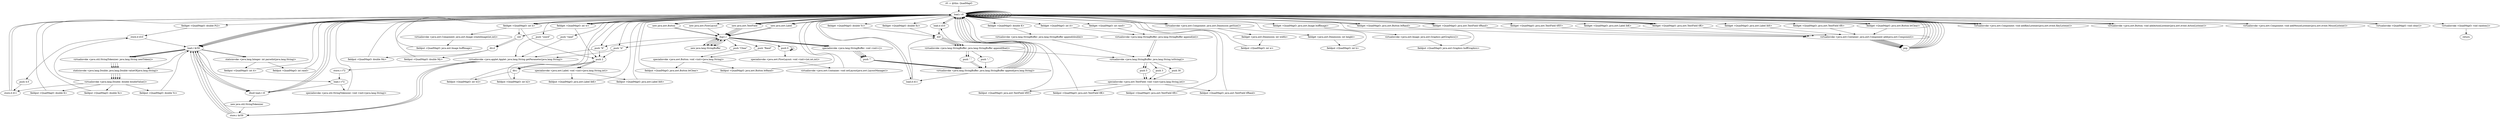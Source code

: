 digraph "" {
    "r0 := @this: QuadMapO"
    "load.r r0"
    "r0 := @this: QuadMapO"->"load.r r0";
    "fieldget <QuadMapO: double Pi2>"
    "load.r r0"->"fieldget <QuadMapO: double Pi2>";
    "store.d d10"
    "fieldget <QuadMapO: double Pi2>"->"store.d d10";
    "push 4.0"
    "store.d d10"->"push 4.0";
    "store.d d11"
    "push 4.0"->"store.d d11";
    "store.d d11"->"load.r r0";
    "load.r r0"->"load.r r0";
    "virtualinvoke <java.awt.Component: java.awt.Dimension getSize()>"
    "load.r r0"->"virtualinvoke <java.awt.Component: java.awt.Dimension getSize()>";
    "fieldget <java.awt.Dimension: int width>"
    "virtualinvoke <java.awt.Component: java.awt.Dimension getSize()>"->"fieldget <java.awt.Dimension: int width>";
    "fieldput <QuadMapO: int w>"
    "fieldget <java.awt.Dimension: int width>"->"fieldput <QuadMapO: int w>";
    "fieldput <QuadMapO: int w>"->"load.r r0";
    "load.r r0"->"load.r r0";
    "load.r r0"->"virtualinvoke <java.awt.Component: java.awt.Dimension getSize()>";
    "fieldget <java.awt.Dimension: int height>"
    "virtualinvoke <java.awt.Component: java.awt.Dimension getSize()>"->"fieldget <java.awt.Dimension: int height>";
    "fieldput <QuadMapO: int h>"
    "fieldget <java.awt.Dimension: int height>"->"fieldput <QuadMapO: int h>";
    "fieldput <QuadMapO: int h>"->"load.r r0";
    "load.r r0"->"load.r r0";
    "fieldget <QuadMapO: int w>"
    "load.r r0"->"fieldget <QuadMapO: int w>";
    "push 2"
    "fieldget <QuadMapO: int w>"->"push 2";
    "div.i"
    "push 2"->"div.i";
    "fieldput <QuadMapO: int w2>"
    "div.i"->"fieldput <QuadMapO: int w2>";
    "fieldput <QuadMapO: int w2>"->"load.r r0";
    "load.r r0"->"load.r r0";
    "fieldget <QuadMapO: int h>"
    "load.r r0"->"fieldget <QuadMapO: int h>";
    "fieldget <QuadMapO: int h>"->"push 2";
    "push 2"->"div.i";
    "fieldput <QuadMapO: int h2>"
    "div.i"->"fieldput <QuadMapO: int h2>";
    "fieldput <QuadMapO: int h2>"->"load.r r0";
    "load.r r0"->"load.r r0";
    "load.r r0"->"load.r r0";
    "load.r r0"->"fieldget <QuadMapO: int w>";
    "fieldget <QuadMapO: int w>"->"load.r r0";
    "load.r r0"->"fieldget <QuadMapO: int h>";
    "virtualinvoke <java.awt.Component: java.awt.Image createImage(int,int)>"
    "fieldget <QuadMapO: int h>"->"virtualinvoke <java.awt.Component: java.awt.Image createImage(int,int)>";
    "fieldput <QuadMapO: java.awt.Image buffImage>"
    "virtualinvoke <java.awt.Component: java.awt.Image createImage(int,int)>"->"fieldput <QuadMapO: java.awt.Image buffImage>";
    "fieldput <QuadMapO: java.awt.Image buffImage>"->"load.r r0";
    "load.r r0"->"load.r r0";
    "fieldget <QuadMapO: java.awt.Image buffImage>"
    "load.r r0"->"fieldget <QuadMapO: java.awt.Image buffImage>";
    "virtualinvoke <java.awt.Image: java.awt.Graphics getGraphics()>"
    "fieldget <QuadMapO: java.awt.Image buffImage>"->"virtualinvoke <java.awt.Image: java.awt.Graphics getGraphics()>";
    "fieldput <QuadMapO: java.awt.Graphics buffGraphics>"
    "virtualinvoke <java.awt.Image: java.awt.Graphics getGraphics()>"->"fieldput <QuadMapO: java.awt.Graphics buffGraphics>";
    "fieldput <QuadMapO: java.awt.Graphics buffGraphics>"->"load.r r0";
    "push \"K\""
    "load.r r0"->"push \"K\"";
    "virtualinvoke <java.applet.Applet: java.lang.String getParameter(java.lang.String)>"
    "push \"K\""->"virtualinvoke <java.applet.Applet: java.lang.String getParameter(java.lang.String)>";
    "store.r $r59"
    "virtualinvoke <java.applet.Applet: java.lang.String getParameter(java.lang.String)>"->"store.r $r59";
    "load.r $r59"
    "store.r $r59"->"load.r $r59";
    "ifnull load.r r0"
    "load.r $r59"->"ifnull load.r r0";
    "ifnull load.r r0"->"load.r r0";
    "load.r r0"->"load.r $r59";
    "staticinvoke <java.lang.Double: java.lang.Double valueOf(java.lang.String)>"
    "load.r $r59"->"staticinvoke <java.lang.Double: java.lang.Double valueOf(java.lang.String)>";
    "virtualinvoke <java.lang.Double: double doubleValue()>"
    "staticinvoke <java.lang.Double: java.lang.Double valueOf(java.lang.String)>"->"virtualinvoke <java.lang.Double: double doubleValue()>";
    "fieldput <QuadMapO: double K>"
    "virtualinvoke <java.lang.Double: double doubleValue()>"->"fieldput <QuadMapO: double K>";
    "fieldput <QuadMapO: double K>"->"load.r r0";
    "push \"it\""
    "load.r r0"->"push \"it\"";
    "push \"it\""->"virtualinvoke <java.applet.Applet: java.lang.String getParameter(java.lang.String)>";
    "virtualinvoke <java.applet.Applet: java.lang.String getParameter(java.lang.String)>"->"store.r $r59";
    "store.r $r59"->"load.r $r59";
    "load.r $r59"->"ifnull load.r r0";
    "ifnull load.r r0"->"load.r r0";
    "load.r r0"->"load.r $r59";
    "staticinvoke <java.lang.Integer: int parseInt(java.lang.String)>"
    "load.r $r59"->"staticinvoke <java.lang.Integer: int parseInt(java.lang.String)>";
    "fieldput <QuadMapO: int it>"
    "staticinvoke <java.lang.Integer: int parseInt(java.lang.String)>"->"fieldput <QuadMapO: int it>";
    "fieldput <QuadMapO: int it>"->"load.r r0";
    "push \"rand\""
    "load.r r0"->"push \"rand\"";
    "push \"rand\""->"virtualinvoke <java.applet.Applet: java.lang.String getParameter(java.lang.String)>";
    "virtualinvoke <java.applet.Applet: java.lang.String getParameter(java.lang.String)>"->"store.r $r59";
    "store.r $r59"->"load.r $r59";
    "load.r $r59"->"ifnull load.r r0";
    "ifnull load.r r0"->"load.r r0";
    "load.r r0"->"load.r $r59";
    "load.r $r59"->"staticinvoke <java.lang.Integer: int parseInt(java.lang.String)>";
    "fieldput <QuadMapO: int rand>"
    "staticinvoke <java.lang.Integer: int parseInt(java.lang.String)>"->"fieldput <QuadMapO: int rand>";
    "fieldput <QuadMapO: int rand>"->"load.r r0";
    "push \"coord\""
    "load.r r0"->"push \"coord\"";
    "push \"coord\""->"virtualinvoke <java.applet.Applet: java.lang.String getParameter(java.lang.String)>";
    "store.r r72"
    "virtualinvoke <java.applet.Applet: java.lang.String getParameter(java.lang.String)>"->"store.r r72";
    "load.r r72"
    "store.r r72"->"load.r r72";
    "load.r r72"->"ifnull load.r r0";
    "new java.util.StringTokenizer"
    "ifnull load.r r0"->"new java.util.StringTokenizer";
    "new java.util.StringTokenizer"->"store.r $r59";
    "store.r $r59"->"load.r $r59";
    "load.r $r59"->"load.r r72";
    "specialinvoke <java.util.StringTokenizer: void <init>(java.lang.String)>"
    "load.r r72"->"specialinvoke <java.util.StringTokenizer: void <init>(java.lang.String)>";
    "specialinvoke <java.util.StringTokenizer: void <init>(java.lang.String)>"->"load.r r0";
    "load.r r0"->"load.r $r59";
    "virtualinvoke <java.util.StringTokenizer: java.lang.String nextToken()>"
    "load.r $r59"->"virtualinvoke <java.util.StringTokenizer: java.lang.String nextToken()>";
    "virtualinvoke <java.util.StringTokenizer: java.lang.String nextToken()>"->"staticinvoke <java.lang.Double: java.lang.Double valueOf(java.lang.String)>";
    "staticinvoke <java.lang.Double: java.lang.Double valueOf(java.lang.String)>"->"virtualinvoke <java.lang.Double: double doubleValue()>";
    "fieldput <QuadMapO: double Xc>"
    "virtualinvoke <java.lang.Double: double doubleValue()>"->"fieldput <QuadMapO: double Xc>";
    "fieldput <QuadMapO: double Xc>"->"load.r r0";
    "load.r r0"->"load.r $r59";
    "load.r $r59"->"virtualinvoke <java.util.StringTokenizer: java.lang.String nextToken()>";
    "virtualinvoke <java.util.StringTokenizer: java.lang.String nextToken()>"->"staticinvoke <java.lang.Double: java.lang.Double valueOf(java.lang.String)>";
    "staticinvoke <java.lang.Double: java.lang.Double valueOf(java.lang.String)>"->"virtualinvoke <java.lang.Double: double doubleValue()>";
    "fieldput <QuadMapO: double Yc>"
    "virtualinvoke <java.lang.Double: double doubleValue()>"->"fieldput <QuadMapO: double Yc>";
    "fieldput <QuadMapO: double Yc>"->"load.r $r59";
    "load.r $r59"->"virtualinvoke <java.util.StringTokenizer: java.lang.String nextToken()>";
    "virtualinvoke <java.util.StringTokenizer: java.lang.String nextToken()>"->"staticinvoke <java.lang.Double: java.lang.Double valueOf(java.lang.String)>";
    "staticinvoke <java.lang.Double: java.lang.Double valueOf(java.lang.String)>"->"virtualinvoke <java.lang.Double: double doubleValue()>";
    "virtualinvoke <java.lang.Double: double doubleValue()>"->"store.d d10";
    "store.d d10"->"load.r $r59";
    "load.r $r59"->"virtualinvoke <java.util.StringTokenizer: java.lang.String nextToken()>";
    "virtualinvoke <java.util.StringTokenizer: java.lang.String nextToken()>"->"staticinvoke <java.lang.Double: java.lang.Double valueOf(java.lang.String)>";
    "staticinvoke <java.lang.Double: java.lang.Double valueOf(java.lang.String)>"->"virtualinvoke <java.lang.Double: double doubleValue()>";
    "virtualinvoke <java.lang.Double: double doubleValue()>"->"store.d d11";
    "store.d d11"->"load.r r0";
    "load.d d10"
    "load.r r0"->"load.d d10";
    "load.d d10"->"load.r r0";
    "load.r r0"->"fieldget <QuadMapO: int w>";
    "i2d"
    "fieldget <QuadMapO: int w>"->"i2d";
    "div.d"
    "i2d"->"div.d";
    "fieldput <QuadMapO: double Mx>"
    "div.d"->"fieldput <QuadMapO: double Mx>";
    "fieldput <QuadMapO: double Mx>"->"load.r r0";
    "load.d d11"
    "load.r r0"->"load.d d11";
    "load.d d11"->"load.r r0";
    "load.r r0"->"fieldget <QuadMapO: int h>";
    "fieldget <QuadMapO: int h>"->"i2d";
    "i2d"->"div.d";
    "fieldput <QuadMapO: double My>"
    "div.d"->"fieldput <QuadMapO: double My>";
    "fieldput <QuadMapO: double My>"->"load.r r0";
    "new java.awt.FlowLayout"
    "load.r r0"->"new java.awt.FlowLayout";
    "dup1.r"
    "new java.awt.FlowLayout"->"dup1.r";
    "push 0"
    "dup1.r"->"push 0";
    "push 0"->"push 0";
    "push 0"->"push 0";
    "specialinvoke <java.awt.FlowLayout: void <init>(int,int,int)>"
    "push 0"->"specialinvoke <java.awt.FlowLayout: void <init>(int,int,int)>";
    "virtualinvoke <java.awt.Container: void setLayout(java.awt.LayoutManager)>"
    "specialinvoke <java.awt.FlowLayout: void <init>(int,int,int)>"->"virtualinvoke <java.awt.Container: void setLayout(java.awt.LayoutManager)>";
    "virtualinvoke <java.awt.Container: void setLayout(java.awt.LayoutManager)>"->"load.r r0";
    "new java.awt.TextField"
    "load.r r0"->"new java.awt.TextField";
    "new java.awt.TextField"->"dup1.r";
    "new java.lang.StringBuffer"
    "dup1.r"->"new java.lang.StringBuffer";
    "new java.lang.StringBuffer"->"dup1.r";
    "specialinvoke <java.lang.StringBuffer: void <init>()>"
    "dup1.r"->"specialinvoke <java.lang.StringBuffer: void <init>()>";
    "push \"\""
    "specialinvoke <java.lang.StringBuffer: void <init>()>"->"push \"\"";
    "virtualinvoke <java.lang.StringBuffer: java.lang.StringBuffer append(java.lang.String)>"
    "push \"\""->"virtualinvoke <java.lang.StringBuffer: java.lang.StringBuffer append(java.lang.String)>";
    "virtualinvoke <java.lang.StringBuffer: java.lang.StringBuffer append(java.lang.String)>"->"load.r r0";
    "fieldget <QuadMapO: double Xc>"
    "load.r r0"->"fieldget <QuadMapO: double Xc>";
    "d2f"
    "fieldget <QuadMapO: double Xc>"->"d2f";
    "virtualinvoke <java.lang.StringBuffer: java.lang.StringBuffer append(float)>"
    "d2f"->"virtualinvoke <java.lang.StringBuffer: java.lang.StringBuffer append(float)>";
    "push \" \""
    "virtualinvoke <java.lang.StringBuffer: java.lang.StringBuffer append(float)>"->"push \" \"";
    "push \" \""->"virtualinvoke <java.lang.StringBuffer: java.lang.StringBuffer append(java.lang.String)>";
    "virtualinvoke <java.lang.StringBuffer: java.lang.StringBuffer append(java.lang.String)>"->"load.r r0";
    "fieldget <QuadMapO: double Yc>"
    "load.r r0"->"fieldget <QuadMapO: double Yc>";
    "fieldget <QuadMapO: double Yc>"->"d2f";
    "d2f"->"virtualinvoke <java.lang.StringBuffer: java.lang.StringBuffer append(float)>";
    "push \"; \""
    "virtualinvoke <java.lang.StringBuffer: java.lang.StringBuffer append(float)>"->"push \"; \"";
    "push \"; \""->"virtualinvoke <java.lang.StringBuffer: java.lang.StringBuffer append(java.lang.String)>";
    "virtualinvoke <java.lang.StringBuffer: java.lang.StringBuffer append(java.lang.String)>"->"load.d d10";
    "load.d d10"->"d2f";
    "d2f"->"virtualinvoke <java.lang.StringBuffer: java.lang.StringBuffer append(float)>";
    "virtualinvoke <java.lang.StringBuffer: java.lang.StringBuffer append(float)>"->"push \" \"";
    "push \" \""->"virtualinvoke <java.lang.StringBuffer: java.lang.StringBuffer append(java.lang.String)>";
    "virtualinvoke <java.lang.StringBuffer: java.lang.StringBuffer append(java.lang.String)>"->"load.d d11";
    "load.d d11"->"d2f";
    "d2f"->"virtualinvoke <java.lang.StringBuffer: java.lang.StringBuffer append(float)>";
    "virtualinvoke <java.lang.StringBuffer: java.lang.String toString()>"
    "virtualinvoke <java.lang.StringBuffer: java.lang.StringBuffer append(float)>"->"virtualinvoke <java.lang.StringBuffer: java.lang.String toString()>";
    "push 30"
    "virtualinvoke <java.lang.StringBuffer: java.lang.String toString()>"->"push 30";
    "specialinvoke <java.awt.TextField: void <init>(java.lang.String,int)>"
    "push 30"->"specialinvoke <java.awt.TextField: void <init>(java.lang.String,int)>";
    "fieldput <QuadMapO: java.awt.TextField tfXY>"
    "specialinvoke <java.awt.TextField: void <init>(java.lang.String,int)>"->"fieldput <QuadMapO: java.awt.TextField tfXY>";
    "fieldput <QuadMapO: java.awt.TextField tfXY>"->"load.r r0";
    "load.r r0"->"load.r r0";
    "fieldget <QuadMapO: java.awt.TextField tfXY>"
    "load.r r0"->"fieldget <QuadMapO: java.awt.TextField tfXY>";
    "virtualinvoke <java.awt.Container: java.awt.Component add(java.awt.Component)>"
    "fieldget <QuadMapO: java.awt.TextField tfXY>"->"virtualinvoke <java.awt.Container: java.awt.Component add(java.awt.Component)>";
    "pop"
    "virtualinvoke <java.awt.Container: java.awt.Component add(java.awt.Component)>"->"pop";
    "pop"->"load.r r0";
    "new java.awt.Label"
    "load.r r0"->"new java.awt.Label";
    "new java.awt.Label"->"dup1.r";
    "dup1.r"->"push \"K\"";
    "push \"K\""->"push 2";
    "specialinvoke <java.awt.Label: void <init>(java.lang.String,int)>"
    "push 2"->"specialinvoke <java.awt.Label: void <init>(java.lang.String,int)>";
    "fieldput <QuadMapO: java.awt.Label lbK>"
    "specialinvoke <java.awt.Label: void <init>(java.lang.String,int)>"->"fieldput <QuadMapO: java.awt.Label lbK>";
    "fieldput <QuadMapO: java.awt.Label lbK>"->"load.r r0";
    "load.r r0"->"load.r r0";
    "fieldget <QuadMapO: java.awt.Label lbK>"
    "load.r r0"->"fieldget <QuadMapO: java.awt.Label lbK>";
    "fieldget <QuadMapO: java.awt.Label lbK>"->"virtualinvoke <java.awt.Container: java.awt.Component add(java.awt.Component)>";
    "virtualinvoke <java.awt.Container: java.awt.Component add(java.awt.Component)>"->"pop";
    "pop"->"load.r r0";
    "load.r r0"->"new java.awt.TextField";
    "new java.awt.TextField"->"dup1.r";
    "dup1.r"->"new java.lang.StringBuffer";
    "new java.lang.StringBuffer"->"dup1.r";
    "dup1.r"->"specialinvoke <java.lang.StringBuffer: void <init>()>";
    "specialinvoke <java.lang.StringBuffer: void <init>()>"->"push \"\"";
    "push \"\""->"virtualinvoke <java.lang.StringBuffer: java.lang.StringBuffer append(java.lang.String)>";
    "virtualinvoke <java.lang.StringBuffer: java.lang.StringBuffer append(java.lang.String)>"->"load.r r0";
    "fieldget <QuadMapO: double K>"
    "load.r r0"->"fieldget <QuadMapO: double K>";
    "virtualinvoke <java.lang.StringBuffer: java.lang.StringBuffer append(double)>"
    "fieldget <QuadMapO: double K>"->"virtualinvoke <java.lang.StringBuffer: java.lang.StringBuffer append(double)>";
    "virtualinvoke <java.lang.StringBuffer: java.lang.StringBuffer append(double)>"->"virtualinvoke <java.lang.StringBuffer: java.lang.String toString()>";
    "push 5"
    "virtualinvoke <java.lang.StringBuffer: java.lang.String toString()>"->"push 5";
    "push 5"->"specialinvoke <java.awt.TextField: void <init>(java.lang.String,int)>";
    "fieldput <QuadMapO: java.awt.TextField tfK>"
    "specialinvoke <java.awt.TextField: void <init>(java.lang.String,int)>"->"fieldput <QuadMapO: java.awt.TextField tfK>";
    "fieldput <QuadMapO: java.awt.TextField tfK>"->"load.r r0";
    "load.r r0"->"load.r r0";
    "fieldget <QuadMapO: java.awt.TextField tfK>"
    "load.r r0"->"fieldget <QuadMapO: java.awt.TextField tfK>";
    "fieldget <QuadMapO: java.awt.TextField tfK>"->"virtualinvoke <java.awt.Container: java.awt.Component add(java.awt.Component)>";
    "virtualinvoke <java.awt.Container: java.awt.Component add(java.awt.Component)>"->"pop";
    "pop"->"load.r r0";
    "load.r r0"->"fieldget <QuadMapO: java.awt.TextField tfK>";
    "fieldget <QuadMapO: java.awt.TextField tfK>"->"load.r r0";
    "virtualinvoke <java.awt.Component: void addKeyListener(java.awt.event.KeyListener)>"
    "load.r r0"->"virtualinvoke <java.awt.Component: void addKeyListener(java.awt.event.KeyListener)>";
    "virtualinvoke <java.awt.Component: void addKeyListener(java.awt.event.KeyListener)>"->"load.r r0";
    "load.r r0"->"new java.awt.Label";
    "new java.awt.Label"->"dup1.r";
    "dup1.r"->"push \"it\"";
    "push \"it\""->"push 2";
    "push 2"->"specialinvoke <java.awt.Label: void <init>(java.lang.String,int)>";
    "fieldput <QuadMapO: java.awt.Label lbIt>"
    "specialinvoke <java.awt.Label: void <init>(java.lang.String,int)>"->"fieldput <QuadMapO: java.awt.Label lbIt>";
    "fieldput <QuadMapO: java.awt.Label lbIt>"->"load.r r0";
    "load.r r0"->"load.r r0";
    "fieldget <QuadMapO: java.awt.Label lbIt>"
    "load.r r0"->"fieldget <QuadMapO: java.awt.Label lbIt>";
    "fieldget <QuadMapO: java.awt.Label lbIt>"->"virtualinvoke <java.awt.Container: java.awt.Component add(java.awt.Component)>";
    "virtualinvoke <java.awt.Container: java.awt.Component add(java.awt.Component)>"->"pop";
    "pop"->"load.r r0";
    "load.r r0"->"new java.awt.TextField";
    "new java.awt.TextField"->"dup1.r";
    "dup1.r"->"new java.lang.StringBuffer";
    "new java.lang.StringBuffer"->"dup1.r";
    "dup1.r"->"specialinvoke <java.lang.StringBuffer: void <init>()>";
    "specialinvoke <java.lang.StringBuffer: void <init>()>"->"push \"\"";
    "push \"\""->"virtualinvoke <java.lang.StringBuffer: java.lang.StringBuffer append(java.lang.String)>";
    "virtualinvoke <java.lang.StringBuffer: java.lang.StringBuffer append(java.lang.String)>"->"load.r r0";
    "fieldget <QuadMapO: int it>"
    "load.r r0"->"fieldget <QuadMapO: int it>";
    "virtualinvoke <java.lang.StringBuffer: java.lang.StringBuffer append(int)>"
    "fieldget <QuadMapO: int it>"->"virtualinvoke <java.lang.StringBuffer: java.lang.StringBuffer append(int)>";
    "virtualinvoke <java.lang.StringBuffer: java.lang.StringBuffer append(int)>"->"virtualinvoke <java.lang.StringBuffer: java.lang.String toString()>";
    "virtualinvoke <java.lang.StringBuffer: java.lang.String toString()>"->"push 5";
    "push 5"->"specialinvoke <java.awt.TextField: void <init>(java.lang.String,int)>";
    "fieldput <QuadMapO: java.awt.TextField tfIt>"
    "specialinvoke <java.awt.TextField: void <init>(java.lang.String,int)>"->"fieldput <QuadMapO: java.awt.TextField tfIt>";
    "fieldput <QuadMapO: java.awt.TextField tfIt>"->"load.r r0";
    "load.r r0"->"load.r r0";
    "fieldget <QuadMapO: java.awt.TextField tfIt>"
    "load.r r0"->"fieldget <QuadMapO: java.awt.TextField tfIt>";
    "fieldget <QuadMapO: java.awt.TextField tfIt>"->"virtualinvoke <java.awt.Container: java.awt.Component add(java.awt.Component)>";
    "virtualinvoke <java.awt.Container: java.awt.Component add(java.awt.Component)>"->"pop";
    "pop"->"load.r r0";
    "load.r r0"->"fieldget <QuadMapO: java.awt.TextField tfK>";
    "fieldget <QuadMapO: java.awt.TextField tfK>"->"load.r r0";
    "load.r r0"->"virtualinvoke <java.awt.Component: void addKeyListener(java.awt.event.KeyListener)>";
    "virtualinvoke <java.awt.Component: void addKeyListener(java.awt.event.KeyListener)>"->"load.r r0";
    "new java.awt.Button"
    "load.r r0"->"new java.awt.Button";
    "new java.awt.Button"->"dup1.r";
    "push \"Clear\""
    "dup1.r"->"push \"Clear\"";
    "specialinvoke <java.awt.Button: void <init>(java.lang.String)>"
    "push \"Clear\""->"specialinvoke <java.awt.Button: void <init>(java.lang.String)>";
    "fieldput <QuadMapO: java.awt.Button btClear>"
    "specialinvoke <java.awt.Button: void <init>(java.lang.String)>"->"fieldput <QuadMapO: java.awt.Button btClear>";
    "fieldput <QuadMapO: java.awt.Button btClear>"->"load.r r0";
    "fieldget <QuadMapO: java.awt.Button btClear>"
    "load.r r0"->"fieldget <QuadMapO: java.awt.Button btClear>";
    "fieldget <QuadMapO: java.awt.Button btClear>"->"load.r r0";
    "virtualinvoke <java.awt.Button: void addActionListener(java.awt.event.ActionListener)>"
    "load.r r0"->"virtualinvoke <java.awt.Button: void addActionListener(java.awt.event.ActionListener)>";
    "virtualinvoke <java.awt.Button: void addActionListener(java.awt.event.ActionListener)>"->"load.r r0";
    "load.r r0"->"load.r r0";
    "load.r r0"->"fieldget <QuadMapO: java.awt.Button btClear>";
    "fieldget <QuadMapO: java.awt.Button btClear>"->"virtualinvoke <java.awt.Container: java.awt.Component add(java.awt.Component)>";
    "virtualinvoke <java.awt.Container: java.awt.Component add(java.awt.Component)>"->"pop";
    "pop"->"load.r r0";
    "load.r r0"->"new java.awt.Button";
    "new java.awt.Button"->"dup1.r";
    "push \"Rand\""
    "dup1.r"->"push \"Rand\"";
    "push \"Rand\""->"specialinvoke <java.awt.Button: void <init>(java.lang.String)>";
    "fieldput <QuadMapO: java.awt.Button btRand>"
    "specialinvoke <java.awt.Button: void <init>(java.lang.String)>"->"fieldput <QuadMapO: java.awt.Button btRand>";
    "fieldput <QuadMapO: java.awt.Button btRand>"->"load.r r0";
    "fieldget <QuadMapO: java.awt.Button btRand>"
    "load.r r0"->"fieldget <QuadMapO: java.awt.Button btRand>";
    "fieldget <QuadMapO: java.awt.Button btRand>"->"load.r r0";
    "load.r r0"->"virtualinvoke <java.awt.Button: void addActionListener(java.awt.event.ActionListener)>";
    "virtualinvoke <java.awt.Button: void addActionListener(java.awt.event.ActionListener)>"->"load.r r0";
    "load.r r0"->"load.r r0";
    "load.r r0"->"fieldget <QuadMapO: java.awt.Button btRand>";
    "fieldget <QuadMapO: java.awt.Button btRand>"->"virtualinvoke <java.awt.Container: java.awt.Component add(java.awt.Component)>";
    "virtualinvoke <java.awt.Container: java.awt.Component add(java.awt.Component)>"->"pop";
    "pop"->"load.r r0";
    "load.r r0"->"new java.awt.TextField";
    "new java.awt.TextField"->"dup1.r";
    "dup1.r"->"new java.lang.StringBuffer";
    "new java.lang.StringBuffer"->"dup1.r";
    "dup1.r"->"specialinvoke <java.lang.StringBuffer: void <init>()>";
    "specialinvoke <java.lang.StringBuffer: void <init>()>"->"push \"\"";
    "push \"\""->"virtualinvoke <java.lang.StringBuffer: java.lang.StringBuffer append(java.lang.String)>";
    "virtualinvoke <java.lang.StringBuffer: java.lang.StringBuffer append(java.lang.String)>"->"load.r r0";
    "fieldget <QuadMapO: int rand>"
    "load.r r0"->"fieldget <QuadMapO: int rand>";
    "fieldget <QuadMapO: int rand>"->"virtualinvoke <java.lang.StringBuffer: java.lang.StringBuffer append(int)>";
    "virtualinvoke <java.lang.StringBuffer: java.lang.StringBuffer append(int)>"->"virtualinvoke <java.lang.StringBuffer: java.lang.String toString()>";
    "push 3"
    "virtualinvoke <java.lang.StringBuffer: java.lang.String toString()>"->"push 3";
    "push 3"->"specialinvoke <java.awt.TextField: void <init>(java.lang.String,int)>";
    "fieldput <QuadMapO: java.awt.TextField tfRand>"
    "specialinvoke <java.awt.TextField: void <init>(java.lang.String,int)>"->"fieldput <QuadMapO: java.awt.TextField tfRand>";
    "fieldput <QuadMapO: java.awt.TextField tfRand>"->"load.r r0";
    "load.r r0"->"load.r r0";
    "fieldget <QuadMapO: java.awt.TextField tfRand>"
    "load.r r0"->"fieldget <QuadMapO: java.awt.TextField tfRand>";
    "fieldget <QuadMapO: java.awt.TextField tfRand>"->"virtualinvoke <java.awt.Container: java.awt.Component add(java.awt.Component)>";
    "virtualinvoke <java.awt.Container: java.awt.Component add(java.awt.Component)>"->"pop";
    "pop"->"load.r r0";
    "load.r r0"->"fieldget <QuadMapO: java.awt.TextField tfRand>";
    "fieldget <QuadMapO: java.awt.TextField tfRand>"->"load.r r0";
    "load.r r0"->"virtualinvoke <java.awt.Component: void addKeyListener(java.awt.event.KeyListener)>";
    "virtualinvoke <java.awt.Component: void addKeyListener(java.awt.event.KeyListener)>"->"load.r r0";
    "load.r r0"->"load.r r0";
    "virtualinvoke <java.awt.Component: void addMouseListener(java.awt.event.MouseListener)>"
    "load.r r0"->"virtualinvoke <java.awt.Component: void addMouseListener(java.awt.event.MouseListener)>";
    "virtualinvoke <java.awt.Component: void addMouseListener(java.awt.event.MouseListener)>"->"load.r r0";
    "virtualinvoke <QuadMapO: void clear()>"
    "load.r r0"->"virtualinvoke <QuadMapO: void clear()>";
    "virtualinvoke <QuadMapO: void clear()>"->"load.r r0";
    "virtualinvoke <QuadMapO: void random()>"
    "load.r r0"->"virtualinvoke <QuadMapO: void random()>";
    "return"
    "virtualinvoke <QuadMapO: void random()>"->"return";
}
